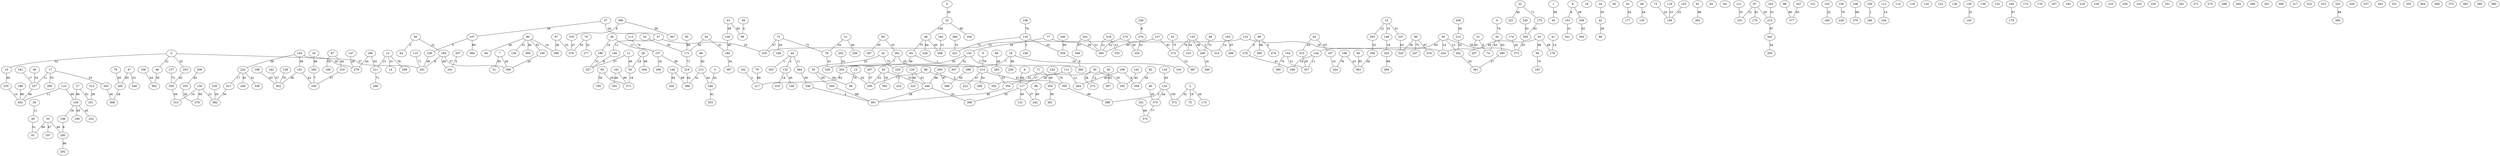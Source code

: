 graph MST {
    "0";
    "1";
    "2";
    "3";
    "4";
    "5";
    "6";
    "7";
    "8";
    "9";
    "10";
    "11";
    "12";
    "13";
    "14";
    "15";
    "16";
    "17";
    "18";
    "19";
    "20";
    "21";
    "22";
    "23";
    "24";
    "25";
    "26";
    "27";
    "28";
    "29";
    "30";
    "31";
    "32";
    "33";
    "34";
    "35";
    "36";
    "37";
    "38";
    "39";
    "40";
    "41";
    "42";
    "43";
    "44";
    "45";
    "46";
    "47";
    "48";
    "49";
    "50";
    "51";
    "52";
    "53";
    "54";
    "55";
    "56";
    "57";
    "58";
    "59";
    "60";
    "61";
    "62";
    "63";
    "64";
    "65";
    "66";
    "67";
    "68";
    "69";
    "70";
    "71";
    "72";
    "73";
    "74";
    "75";
    "76";
    "77";
    "78";
    "79";
    "80";
    "81";
    "82";
    "83";
    "84";
    "85";
    "86";
    "87";
    "88";
    "89";
    "90";
    "91";
    "92";
    "93";
    "94";
    "95";
    "96";
    "97";
    "98";
    "99";
    "100";
    "101";
    "102";
    "103";
    "104";
    "105";
    "106";
    "107";
    "108";
    "109";
    "110";
    "111";
    "112";
    "113";
    "114";
    "115";
    "116";
    "117";
    "118";
    "119";
    "120";
    "121";
    "122";
    "123";
    "124";
    "125";
    "126";
    "127";
    "128";
    "129";
    "130";
    "131";
    "132";
    "133";
    "134";
    "135";
    "136";
    "137";
    "138";
    "139";
    "140";
    "141";
    "142";
    "143";
    "144";
    "145";
    "146";
    "147";
    "148";
    "149";
    "150";
    "151";
    "152";
    "153";
    "154";
    "155";
    "156";
    "157";
    "158";
    "159";
    "160";
    "161";
    "162";
    "163";
    "164";
    "165";
    "166";
    "167";
    "168";
    "169";
    "170";
    "171";
    "172";
    "173";
    "174";
    "175";
    "176";
    "177";
    "178";
    "179";
    "180";
    "181";
    "182";
    "183";
    "184";
    "185";
    "186";
    "187";
    "188";
    "189";
    "190";
    "191";
    "192";
    "193";
    "194";
    "195";
    "196";
    "197";
    "198";
    "199";
    "200";
    "201";
    "202";
    "203";
    "204";
    "205";
    "206";
    "207";
    "208";
    "209";
    "210";
    "211";
    "212";
    "213";
    "214";
    "215";
    "216";
    "217";
    "218";
    "219";
    "220";
    "221";
    "222";
    "223";
    "224";
    "225";
    "226";
    "227";
    "228";
    "229";
    "230";
    "231";
    "232";
    "233";
    "234";
    "235";
    "236";
    "237";
    "238";
    "239";
    "240";
    "241";
    "242";
    "243";
    "244";
    "245";
    "246";
    "247";
    "248";
    "249";
    "250";
    "251";
    "252";
    "253";
    "254";
    "255";
    "256";
    "257";
    "258";
    "259";
    "260";
    "261";
    "262";
    "263";
    "264";
    "265";
    "266";
    "267";
    "268";
    "269";
    "270";
    "271";
    "272";
    "273";
    "274";
    "275";
    "276";
    "277";
    "278";
    "279";
    "280";
    "281";
    "282";
    "283";
    "284";
    "285";
    "286";
    "287";
    "288";
    "289";
    "290";
    "291";
    "292";
    "293";
    "294";
    "295";
    "296";
    "297";
    "298";
    "299";
    "300";
    "301";
    "302";
    "303";
    "304";
    "305";
    "306";
    "307";
    "308";
    "309";
    "310";
    "311";
    "312";
    "313";
    "314";
    "315";
    "316";
    "317";
    "318";
    "319";
    "320";
    "321";
    "322";
    "323";
    "324";
    "325";
    "326";
    "327";
    "328";
    "329";
    "330";
    "331";
    "332";
    "333";
    "334";
    "335";
    "336";
    "337";
    "338";
    "339";
    "340";
    "341";
    "342";
    "343";
    "344";
    "345";
    "346";
    "347";
    "348";
    "349";
    "350";
    "351";
    "352";
    "353";
    "354";
    "355";
    "356";
    "357";
    "358";
    "359";
    "360";
    "361";
    "362";
    "363";
    "364";
    "365";
    "366";
    "367";
    "368";
    "369";
    "370";
    "371";
    "372";
    "373";
    "374";
    "375";
    "376";
    "377";
    "378";
    "379";
    "380";
    "381";
    "382";
    "383";
    "384";
    "385";
    "386";
    "387";
    "388";
    "389";
    "390";
    "391";
    "392";
    "393";
    "394";
    "395";
    "396";
    "397";
    "398";
    "399";
    "220" -- "225" [label="1"];
    "109" -- "166" [label="1"];
    "63" -- "214" [label="1"];
    "44" -- "303" [label="1"];
    "124" -- "398" [label="2"];
    "56" -- "64" [label="2"];
    "125" -- "314" [label="3"];
    "39" -- "99" [label="4"];
    "44" -- "132" [label="4"];
    "336" -- "391" [label="4"];
    "207" -- "241" [label="5"];
    "96" -- "326" [label="5"];
    "133" -- "158" [label="5"];
    "162" -- "217" [label="5"];
    "107" -- "236" [label="5"];
    "89" -- "278" [label="6"];
    "8" -- "153" [label="6"];
    "89" -- "274" [label="6"];
    "31" -- "74" [label="6"];
    "18" -- "220" [label="7"];
    "283" -- "330" [label="7"];
    "96" -- "295" [label="7"];
    "281" -- "328" [label="7"];
    "190" -- "358" [label="8"];
    "185" -- "291" [label="8"];
    "146" -- "327" [label="8"];
    "196" -- "285" [label="8"];
    "258" -- "276" [label="8"];
    "359" -- "365" [label="9"];
    "309" -- "335" [label="9"];
    "235" -- "332" [label="10"];
    "123" -- "216" [label="10"];
    "130" -- "313" [label="10"];
    "15" -- "149" [label="10"];
    "57" -- "216" [label="10"];
    "18" -- "103" [label="10"];
    "57" -- "146" [label="11"];
    "44" -- "284" [label="11"];
    "110" -- "332" [label="11"];
    "34" -- "65" [label="11"];
    "28" -- "157" [label="11"];
    "17" -- "257" [label="11"];
    "144" -- "357" [label="11"];
    "15" -- "293" [label="12"];
    "111" -- "264" [label="12"];
    "50" -- "262" [label="12"];
    "318" -- "333" [label="12"];
    "26" -- "273" [label="12"];
    "80" -- "266" [label="14"];
    "50" -- "324" [label="14"];
    "41" -- "179" [label="14"];
    "165" -- "314" [label="14"];
    "132" -- "310" [label="14"];
    "112" -- "234" [label="14"];
    "167" -- "244" [label="15"];
    "12" -- "211" [label="15"];
    "123" -- "324" [label="16"];
    "28" -- "186" [label="16"];
    "143" -- "365" [label="17"];
    "181" -- "257" [label="17"];
    "224" -- "311" [label="17"];
    "149" -- "352" [label="18"];
    "157" -- "269" [label="18"];
    "83" -- "392" [label="18"];
    "150" -- "196" [label="18"];
    "144" -- "349" [label="18"];
    "2" -- "75" [label="19"];
    "55" -- "371" [label="19"];
    "29" -- "55" [label="19"];
    "100" -- "399" [label="20"];
    "281" -- "307" [label="20"];
    "311" -- "382" [label="20"];
    "239" -- "382" [label="20"];
    "153" -- "341" [label="21"];
    "97" -- "231" [label="21"];
    "130" -- "382" [label="21"];
    "0" -- "46" [label="21"];
    "318" -- "360" [label="21"];
    "56" -- "185" [label="21"];
    "83" -- "295" [label="22"];
    "118" -- "159" [label="23"];
    "125" -- "210" [label="24"];
    "206" -- "340" [label="24"];
    "202" -- "203" [label="24"];
    "73" -- "159" [label="24"];
    "32" -- "35" [label="25"];
    "305" -- "373" [label="25"];
    "155" -- "159" [label="25"];
    "265" -- "354" [label="25"];
    "2" -- "173" [label="26"];
    "7" -- "399" [label="26"];
    "346" -- "391" [label="26"];
    "66" -- "265" [label="26"];
    "37" -- "57" [label="26"];
    "71" -- "117" [label="27"];
    "280" -- "361" [label="27"];
    "80" -- "94" [label="28"];
    "312" -- "331" [label="28"];
    "205" -- "368" [label="28"];
    "255" -- "378" [label="28"];
    "30" -- "273" [label="28"];
    "62" -- "358" [label="28"];
    "77" -- "360" [label="28"];
    "174" -- "373" [label="28"];
    "95" -- "371" [label="29"];
    "77" -- "143" [label="29"];
    "42" -- "69" [label="29"];
    "30" -- "354" [label="29"];
    "147" -- "279" [label="29"];
    "40" -- "370" [label="29"];
    "72" -- "169" [label="29"];
    "24" -- "42" [label="30"];
    "97" -- "215" [label="30"];
    "133" -- "359" [label="30"];
    "270" -- "334" [label="30"];
    "52" -- "171" [label="30"];
    "104" -- "279" [label="30"];
    "260" -- "321" [label="31"];
    "15" -- "227" [label="31"];
    "80" -- "134" [label="31"];
    "186" -- "327" [label="31"];
    "12" -- "14" [label="31"];
    "138" -- "145" [label="31"];
    "182" -- "268" [label="31"];
    "272" -- "387" [label="31"];
    "201" -- "360" [label="31"];
    "111" -- "326" [label="32"];
    "2" -- "372" [label="32"];
    "102" -- "160" [label="32"];
    "212" -- "262" [label="32"];
    "293" -- "356" [label="32"];
    "70" -- "277" [label="32"];
    "346" -- "396" [label="32"];
    "262" -- "361" [label="33"];
    "36" -- "257" [label="33"];
    "117" -- "396" [label="33"];
    "87" -- "376" [label="33"];
    "93" -- "281" [label="33"];
    "184" -- "397" [label="34"];
    "21" -- "78" [label="34"];
    "315" -- "357" [label="35"];
    "11" -- "327" [label="37"];
    "267" -- "295" [label="37"];
    "117" -- "242" [label="37"];
    "209" -- "212" [label="38"];
    "236" -- "291" [label="38"];
    "104" -- "224" [label="38"];
    "151" -- "302" [label="38"];
    "90" -- "320" [label="38"];
    "87" -- "266" [label="38"];
    "8" -- "339" [label="38"];
    "157" -- "219" [label="39"];
    "254" -- "381" [label="39"];
    "5" -- "23" [label="39"];
    "46" -- "362" [label="39"];
    "356" -- "363" [label="39"];
    "141" -- "192" [label="40"];
    "190" -- "264" [label="40"];
    "48" -- "268" [label="40"];
    "21" -- "256" [label="40"];
    "213" -- "386" [label="41"];
    "54" -- "184" [label="41"];
    "3" -- "246" [label="42"];
    "339" -- "393" [label="42"];
    "151" -- "330" [label="42"];
    "92" -- "315" [label="43"];
    "198" -- "363" [label="43"];
    "78" -- "328" [label="43"];
    "208" -- "255" [label="44"];
    "49" -- "135" [label="44"];
    "213" -- "246" [label="44"];
    "33" -- "285" [label="44"];
    "180" -- "279" [label="44"];
    "124" -- "370" [label="44"];
    "132" -- "148" [label="45"];
    "31" -- "237" [label="45"];
    "150" -- "252" [label="45"];
    "347" -- "377" [label="45"];
    "93" -- "297" [label="45"];
    "165" -- "289" [label="45"];
    "263" -- "368" [label="46"];
    "191" -- "345" [label="46"];
    "335" -- "376" [label="47"];
    "72" -- "216" [label="47"];
    "214" -- "222" [label="47"];
    "22" -- "221" [label="48"];
    "354" -- "391" [label="48"];
    "53" -- "179" [label="48"];
    "126" -- "184" [label="49"];
    "185" -- "241" [label="49"];
    "11" -- "55" [label="49"];
    "117" -- "131" [label="49"];
    "54" -- "171" [label="50"];
    "143" -- "203" [label="50"];
    "154" -- "357" [label="51"];
    "65" -- "91" [label="51"];
    "163" -- "215" [label="51"];
    "224" -- "338" [label="51"];
    "203" -- "295" [label="52"];
    "0" -- "253" [label="52"];
    "143" -- "307" [label="52"];
    "276" -- "334" [label="52"];
    "47" -- "249" [label="52"];
    "0" -- "10" [label="52"];
    "270" -- "360" [label="52"];
    "17" -- "263" [label="53"];
    "83" -- "346" [label="53"];
    "17" -- "290" [label="53"];
    "121" -- "231" [label="53"];
    "70" -- "376" [label="53"];
    "342" -- "350" [label="54"];
    "43" -- "177" [label="54"];
    "156" -- "362" [label="54"];
    "30" -- "192" [label="55"];
    "63" -- "203" [label="56"];
    "309" -- "367" [label="56"];
    "259" -- "313" [label="56"];
    "80" -- "366" [label="56"];
    "185" -- "399" [label="57"];
    "0" -- "291" [label="57"];
    "319" -- "330" [label="57"];
    "142" -- "302" [label="57"];
    "95" -- "195" [label="58"];
    "125" -- "206" [label="58"];
    "61" -- "126" [label="58"];
    "1" -- "45" [label="58"];
    "104" -- "151" [label="59"];
    "37" -- "107" [label="59"];
    "50" -- "373" [label="59"];
    "298" -- "388" [label="59"];
    "284" -- "336" [label="59"];
    "129" -- "223" [label="60"];
    "127" -- "360" [label="60"];
    "10" -- "235" [label="60"];
    "253" -- "259" [label="61"];
    "278" -- "349" [label="61"];
    "246" -- "353" [label="61"];
    "27" -- "331" [label="61"];
    "243" -- "305" [label="61"];
    "80" -- "100" [label="61"];
    "129" -- "346" [label="61"];
    "214" -- "395" [label="61"];
    "26" -- "287" [label="62"];
    "219" -- "386" [label="62"];
    "214" -- "308" [label="62"];
    "116" -- "124" [label="63"];
    "180" -- "211" [label="63"];
    "50" -- "144" [label="63"];
    "67" -- "168" [label="63"];
    "189" -- "302" [label="63"];
    "20" -- "280" [label="63"];
    "92" -- "167" [label="63"];
    "227" -- "320" [label="63"];
    "48" -- "226" [label="64"];
    "140" -- "204" [label="64"];
    "67" -- "319" [label="64"];
    "35" -- "344" [label="65"];
    "175" -- "305" [label="65"];
    "76" -- "205" [label="65"];
    "71" -- "254" [label="66"];
    "257" -- "332" [label="66"];
    "33" -- "91" [label="66"];
    "90" -- "316" [label="67"];
    "33" -- "197" [label="67"];
    "108" -- "379" [label="68"];
    "200" -- "346" [label="68"];
    "344" -- "391" [label="68"];
    "29" -- "304" [label="68"];
    "110" -- "150" [label="69"];
    "53" -- "324" [label="69"];
    "88" -- "242" [label="69"];
    "352" -- "394" [label="69"];
    "140" -- "386" [label="69"];
    "161" -- "374" [label="69"];
    "13" -- "58" [label="70"];
    "59" -- "183" [label="70"];
    "86" -- "206" [label="70"];
    "154" -- "385" [label="70"];
    "22" -- "175" [label="71"];
    "115" -- "291" [label="71"];
    "171" -- "219" [label="71"];
    "211" -- "286" [label="71"];
    "72" -- "78" [label="72"];
    "137" -- "259" [label="73"];
    "113" -- "157" [label="74"];
    "4" -- "20" [label="74"];
    "90" -- "247" [label="75"];
    "133" -- "321" [label="75"];
    "25" -- "272" [label="75"];
    "32" -- "220" [label="75"];
    "48" -- "63" [label="75"];
    "128" -- "302" [label="76"];
    "198" -- "244" [label="76"];
    "370" -- "374" [label="77"];
    "105" -- "228" [label="78"];
    "12" -- "299" [label="78"];
    "125" -- "272" [label="78"];
    "106" -- "133" [label="79"];
    "232" -- "395" [label="79"];
    "9" -- "214" [label="79"];
    "98" -- "377" [label="80"];
    "23" -- "194" [label="80"];
    "191" -- "371" [label="80"];
    "7" -- "51" [label="80"];
    "127" -- "272" [label="81"];
    "224" -- "248" [label="81"];
    "61" -- "99" [label="82"];
    "203" -- "217" [label="83"];
    "150" -- "199" [label="83"];
    "20" -- "74" [label="83"];
    "47" -- "205" [label="85"];
    "60" -- "363" [label="85"];
    "27" -- "150" [label="86"];
    "85" -- "171" [label="86"];
    "188" -- "332" [label="86"];
    "325" -- "380" [label="88"];
    "107" -- "384" [label="89"];
    "79" -- "217" [label="89"];
    "6" -- "117" [label="89"];
    "18" -- "229" [label="90"];
    "97" -- "170" [label="91"];
    "68" -- "213" [label="92"];
    "35" -- "58" [label="94"];
    "130" -- "378" [label="95"];
    "16" -- "283" [label="96"];
    "285" -- "292" [label="96"];
    "164" -- "178" [label="97"];
    "201" -- "348" [label="97"];
    "215" -- "342" [label="97"];
    "200" -- "388" [label="97"];
    "81" -- "282" [label="98"];
    "89" -- "300" [label="98"];
    "53" -- "59" [label="98"];
    "395" -- "398" [label="99"];
    "240" -- "359" [label="99"];
    "23" -- "48" [label="100"];
    "124" -- "372" [label="100"];
}
